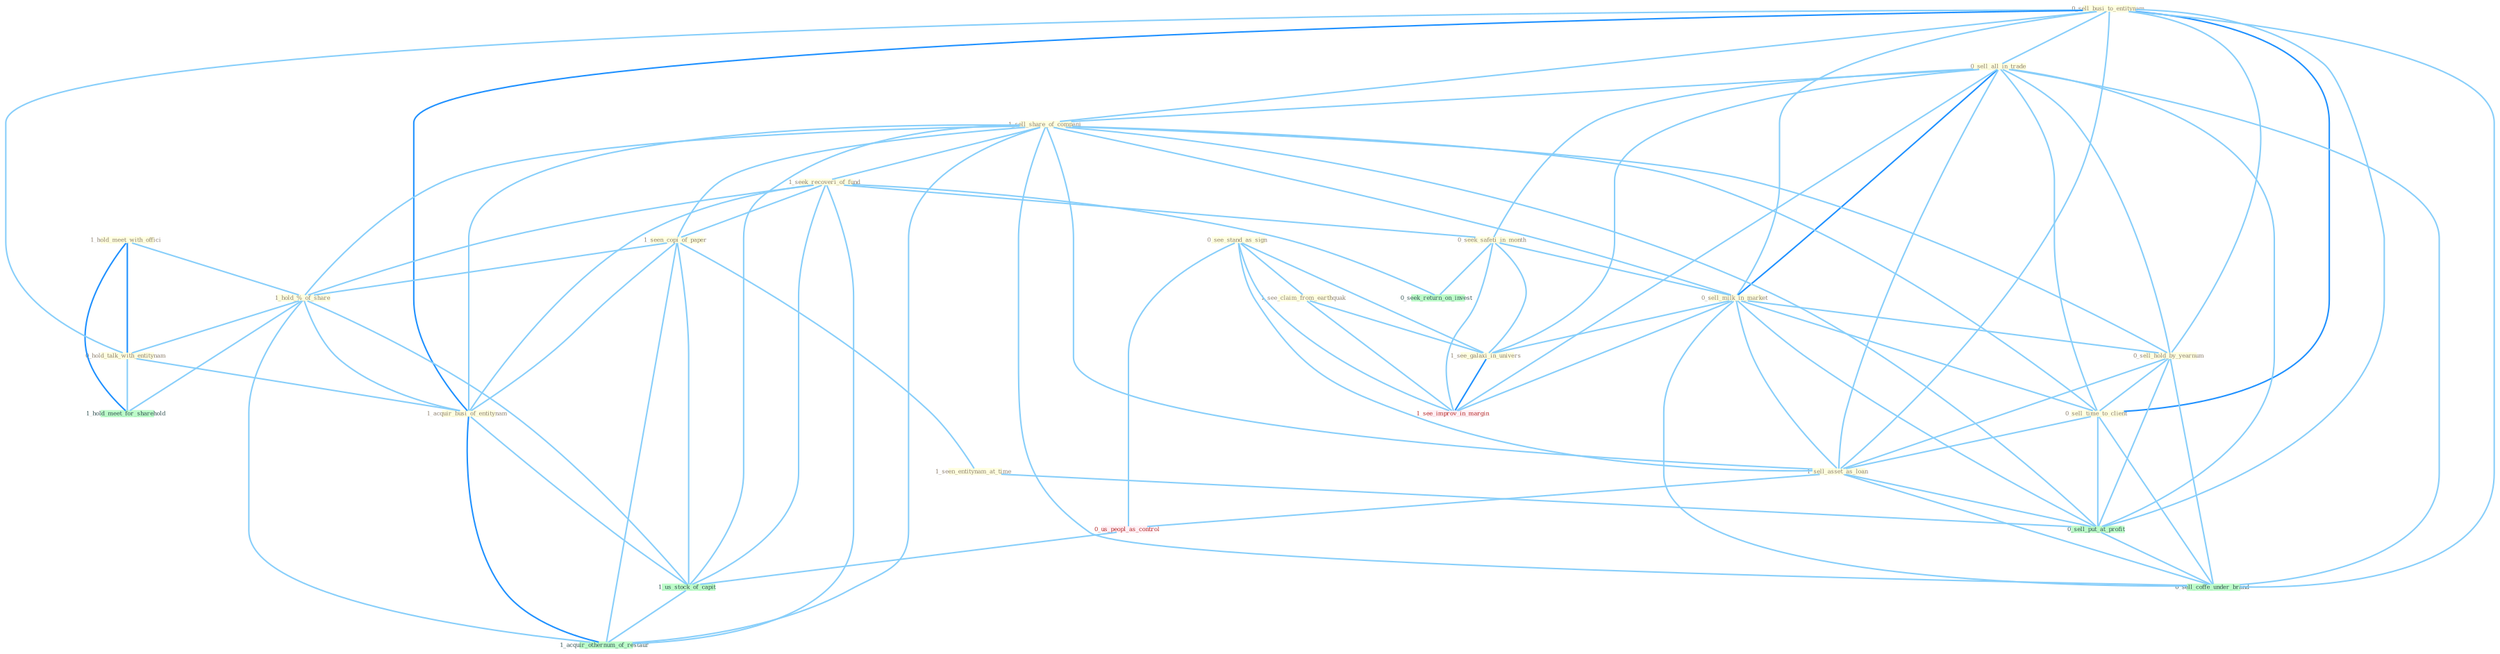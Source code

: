 Graph G{ 
    node
    [shape=polygon,style=filled,width=.5,height=.06,color="#BDFCC9",fixedsize=true,fontsize=4,
    fontcolor="#2f4f4f"];
    {node
    [color="#ffffe0", fontcolor="#8b7d6b"] "1_hold_meet_with_offici " "0_sell_busi_to_entitynam " "0_sell_all_in_trade " "1_sell_share_of_compani " "0_see_stand_as_sign " "1_seek_recoveri_of_fund " "1_see_claim_from_earthquak " "1_seen_copi_of_paper " "0_seek_safeti_in_month " "1_seen_entitynam_at_time " "1_hold_%_of_share " "0_sell_milk_in_market " "0_hold_talk_with_entitynam " "1_acquir_busi_of_entitynam " "1_see_galaxi_in_univers " "0_sell_hold_by_yearnum " "0_sell_time_to_client " "1_sell_asset_as_loan "}
{node [color="#fff0f5", fontcolor="#b22222"] "0_us_peopl_as_control " "1_see_improv_in_margin "}
edge [color="#B0E2FF"];

	"1_hold_meet_with_offici " -- "1_hold_%_of_share " [w="1", color="#87cefa" ];
	"1_hold_meet_with_offici " -- "0_hold_talk_with_entitynam " [w="2", color="#1e90ff" , len=0.8];
	"1_hold_meet_with_offici " -- "1_hold_meet_for_sharehold " [w="2", color="#1e90ff" , len=0.8];
	"0_sell_busi_to_entitynam " -- "0_sell_all_in_trade " [w="1", color="#87cefa" ];
	"0_sell_busi_to_entitynam " -- "1_sell_share_of_compani " [w="1", color="#87cefa" ];
	"0_sell_busi_to_entitynam " -- "0_sell_milk_in_market " [w="1", color="#87cefa" ];
	"0_sell_busi_to_entitynam " -- "0_hold_talk_with_entitynam " [w="1", color="#87cefa" ];
	"0_sell_busi_to_entitynam " -- "1_acquir_busi_of_entitynam " [w="2", color="#1e90ff" , len=0.8];
	"0_sell_busi_to_entitynam " -- "0_sell_hold_by_yearnum " [w="1", color="#87cefa" ];
	"0_sell_busi_to_entitynam " -- "0_sell_time_to_client " [w="2", color="#1e90ff" , len=0.8];
	"0_sell_busi_to_entitynam " -- "1_sell_asset_as_loan " [w="1", color="#87cefa" ];
	"0_sell_busi_to_entitynam " -- "0_sell_put_at_profit " [w="1", color="#87cefa" ];
	"0_sell_busi_to_entitynam " -- "0_sell_coffe_under_brand " [w="1", color="#87cefa" ];
	"0_sell_all_in_trade " -- "1_sell_share_of_compani " [w="1", color="#87cefa" ];
	"0_sell_all_in_trade " -- "0_seek_safeti_in_month " [w="1", color="#87cefa" ];
	"0_sell_all_in_trade " -- "0_sell_milk_in_market " [w="2", color="#1e90ff" , len=0.8];
	"0_sell_all_in_trade " -- "1_see_galaxi_in_univers " [w="1", color="#87cefa" ];
	"0_sell_all_in_trade " -- "0_sell_hold_by_yearnum " [w="1", color="#87cefa" ];
	"0_sell_all_in_trade " -- "0_sell_time_to_client " [w="1", color="#87cefa" ];
	"0_sell_all_in_trade " -- "1_sell_asset_as_loan " [w="1", color="#87cefa" ];
	"0_sell_all_in_trade " -- "0_sell_put_at_profit " [w="1", color="#87cefa" ];
	"0_sell_all_in_trade " -- "1_see_improv_in_margin " [w="1", color="#87cefa" ];
	"0_sell_all_in_trade " -- "0_sell_coffe_under_brand " [w="1", color="#87cefa" ];
	"1_sell_share_of_compani " -- "1_seek_recoveri_of_fund " [w="1", color="#87cefa" ];
	"1_sell_share_of_compani " -- "1_seen_copi_of_paper " [w="1", color="#87cefa" ];
	"1_sell_share_of_compani " -- "1_hold_%_of_share " [w="1", color="#87cefa" ];
	"1_sell_share_of_compani " -- "0_sell_milk_in_market " [w="1", color="#87cefa" ];
	"1_sell_share_of_compani " -- "1_acquir_busi_of_entitynam " [w="1", color="#87cefa" ];
	"1_sell_share_of_compani " -- "0_sell_hold_by_yearnum " [w="1", color="#87cefa" ];
	"1_sell_share_of_compani " -- "0_sell_time_to_client " [w="1", color="#87cefa" ];
	"1_sell_share_of_compani " -- "1_sell_asset_as_loan " [w="1", color="#87cefa" ];
	"1_sell_share_of_compani " -- "0_sell_put_at_profit " [w="1", color="#87cefa" ];
	"1_sell_share_of_compani " -- "1_us_stock_of_capit " [w="1", color="#87cefa" ];
	"1_sell_share_of_compani " -- "0_sell_coffe_under_brand " [w="1", color="#87cefa" ];
	"1_sell_share_of_compani " -- "1_acquir_othernum_of_restaur " [w="1", color="#87cefa" ];
	"0_see_stand_as_sign " -- "1_see_claim_from_earthquak " [w="1", color="#87cefa" ];
	"0_see_stand_as_sign " -- "1_see_galaxi_in_univers " [w="1", color="#87cefa" ];
	"0_see_stand_as_sign " -- "1_sell_asset_as_loan " [w="1", color="#87cefa" ];
	"0_see_stand_as_sign " -- "0_us_peopl_as_control " [w="1", color="#87cefa" ];
	"0_see_stand_as_sign " -- "1_see_improv_in_margin " [w="1", color="#87cefa" ];
	"1_seek_recoveri_of_fund " -- "1_seen_copi_of_paper " [w="1", color="#87cefa" ];
	"1_seek_recoveri_of_fund " -- "0_seek_safeti_in_month " [w="1", color="#87cefa" ];
	"1_seek_recoveri_of_fund " -- "1_hold_%_of_share " [w="1", color="#87cefa" ];
	"1_seek_recoveri_of_fund " -- "1_acquir_busi_of_entitynam " [w="1", color="#87cefa" ];
	"1_seek_recoveri_of_fund " -- "0_seek_return_on_invest " [w="1", color="#87cefa" ];
	"1_seek_recoveri_of_fund " -- "1_us_stock_of_capit " [w="1", color="#87cefa" ];
	"1_seek_recoveri_of_fund " -- "1_acquir_othernum_of_restaur " [w="1", color="#87cefa" ];
	"1_see_claim_from_earthquak " -- "1_see_galaxi_in_univers " [w="1", color="#87cefa" ];
	"1_see_claim_from_earthquak " -- "1_see_improv_in_margin " [w="1", color="#87cefa" ];
	"1_seen_copi_of_paper " -- "1_seen_entitynam_at_time " [w="1", color="#87cefa" ];
	"1_seen_copi_of_paper " -- "1_hold_%_of_share " [w="1", color="#87cefa" ];
	"1_seen_copi_of_paper " -- "1_acquir_busi_of_entitynam " [w="1", color="#87cefa" ];
	"1_seen_copi_of_paper " -- "1_us_stock_of_capit " [w="1", color="#87cefa" ];
	"1_seen_copi_of_paper " -- "1_acquir_othernum_of_restaur " [w="1", color="#87cefa" ];
	"0_seek_safeti_in_month " -- "0_sell_milk_in_market " [w="1", color="#87cefa" ];
	"0_seek_safeti_in_month " -- "1_see_galaxi_in_univers " [w="1", color="#87cefa" ];
	"0_seek_safeti_in_month " -- "0_seek_return_on_invest " [w="1", color="#87cefa" ];
	"0_seek_safeti_in_month " -- "1_see_improv_in_margin " [w="1", color="#87cefa" ];
	"1_seen_entitynam_at_time " -- "0_sell_put_at_profit " [w="1", color="#87cefa" ];
	"1_hold_%_of_share " -- "0_hold_talk_with_entitynam " [w="1", color="#87cefa" ];
	"1_hold_%_of_share " -- "1_acquir_busi_of_entitynam " [w="1", color="#87cefa" ];
	"1_hold_%_of_share " -- "1_us_stock_of_capit " [w="1", color="#87cefa" ];
	"1_hold_%_of_share " -- "1_hold_meet_for_sharehold " [w="1", color="#87cefa" ];
	"1_hold_%_of_share " -- "1_acquir_othernum_of_restaur " [w="1", color="#87cefa" ];
	"0_sell_milk_in_market " -- "1_see_galaxi_in_univers " [w="1", color="#87cefa" ];
	"0_sell_milk_in_market " -- "0_sell_hold_by_yearnum " [w="1", color="#87cefa" ];
	"0_sell_milk_in_market " -- "0_sell_time_to_client " [w="1", color="#87cefa" ];
	"0_sell_milk_in_market " -- "1_sell_asset_as_loan " [w="1", color="#87cefa" ];
	"0_sell_milk_in_market " -- "0_sell_put_at_profit " [w="1", color="#87cefa" ];
	"0_sell_milk_in_market " -- "1_see_improv_in_margin " [w="1", color="#87cefa" ];
	"0_sell_milk_in_market " -- "0_sell_coffe_under_brand " [w="1", color="#87cefa" ];
	"0_hold_talk_with_entitynam " -- "1_acquir_busi_of_entitynam " [w="1", color="#87cefa" ];
	"0_hold_talk_with_entitynam " -- "1_hold_meet_for_sharehold " [w="1", color="#87cefa" ];
	"1_acquir_busi_of_entitynam " -- "1_us_stock_of_capit " [w="1", color="#87cefa" ];
	"1_acquir_busi_of_entitynam " -- "1_acquir_othernum_of_restaur " [w="2", color="#1e90ff" , len=0.8];
	"1_see_galaxi_in_univers " -- "1_see_improv_in_margin " [w="2", color="#1e90ff" , len=0.8];
	"0_sell_hold_by_yearnum " -- "0_sell_time_to_client " [w="1", color="#87cefa" ];
	"0_sell_hold_by_yearnum " -- "1_sell_asset_as_loan " [w="1", color="#87cefa" ];
	"0_sell_hold_by_yearnum " -- "0_sell_put_at_profit " [w="1", color="#87cefa" ];
	"0_sell_hold_by_yearnum " -- "0_sell_coffe_under_brand " [w="1", color="#87cefa" ];
	"0_sell_time_to_client " -- "1_sell_asset_as_loan " [w="1", color="#87cefa" ];
	"0_sell_time_to_client " -- "0_sell_put_at_profit " [w="1", color="#87cefa" ];
	"0_sell_time_to_client " -- "0_sell_coffe_under_brand " [w="1", color="#87cefa" ];
	"1_sell_asset_as_loan " -- "0_us_peopl_as_control " [w="1", color="#87cefa" ];
	"1_sell_asset_as_loan " -- "0_sell_put_at_profit " [w="1", color="#87cefa" ];
	"1_sell_asset_as_loan " -- "0_sell_coffe_under_brand " [w="1", color="#87cefa" ];
	"0_us_peopl_as_control " -- "1_us_stock_of_capit " [w="1", color="#87cefa" ];
	"0_sell_put_at_profit " -- "0_sell_coffe_under_brand " [w="1", color="#87cefa" ];
	"1_us_stock_of_capit " -- "1_acquir_othernum_of_restaur " [w="1", color="#87cefa" ];
}